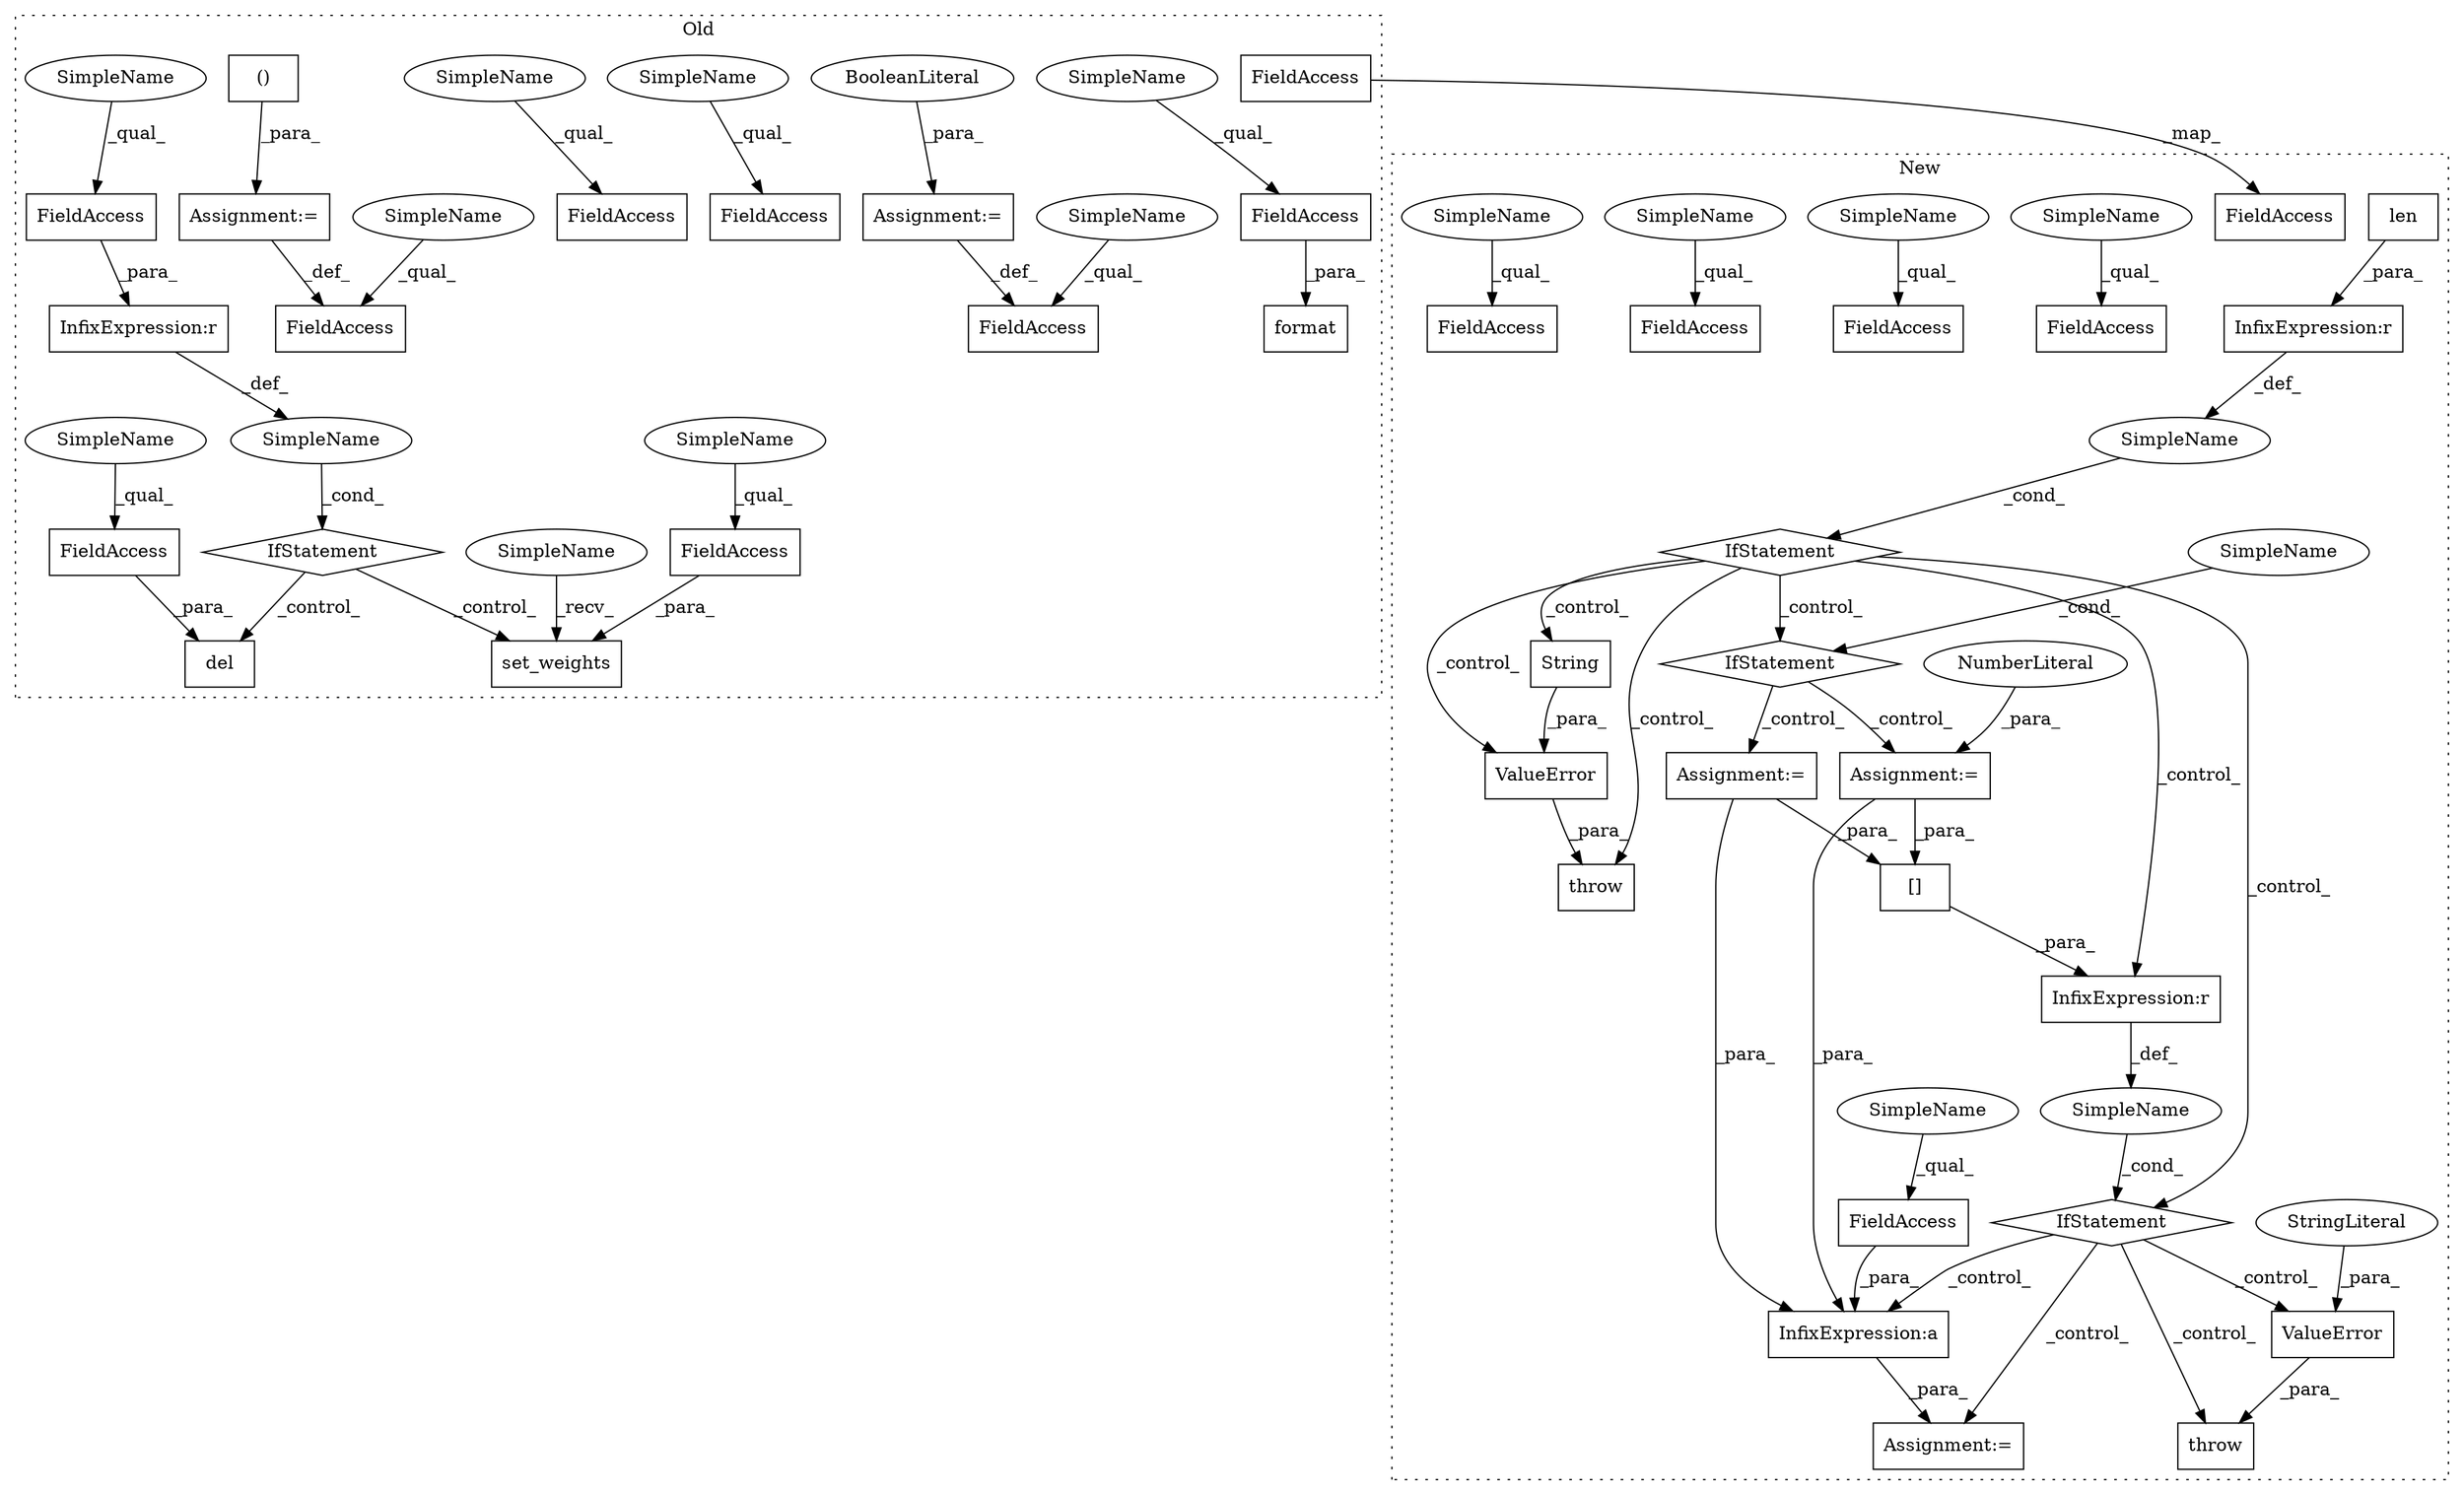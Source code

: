 digraph G {
subgraph cluster0 {
1 [label="del" a="32" s="8511,8535" l="4,1" shape="box"];
3 [label="FieldAccess" a="22" s="8515" l="20" shape="box"];
4 [label="IfStatement" a="25" s="8423,8455" l="4,2" shape="diamond"];
5 [label="set_weights" a="32" s="8470,8502" l="12,1" shape="box"];
6 [label="FieldAccess" a="22" s="8482" l="20" shape="box"];
9 [label="SimpleName" a="42" s="" l="" shape="ellipse"];
11 [label="InfixExpression:r" a="27" s="8447" l="4" shape="box"];
12 [label="FieldAccess" a="22" s="8427" l="20" shape="box"];
26 [label="FieldAccess" a="22" s="7905" l="12" shape="box"];
27 [label="()" a="106" s="7925" l="85" shape="box"];
31 [label="FieldAccess" a="22" s="8548" l="10" shape="box"];
32 [label="FieldAccess" a="22" s="7719" l="14" shape="box"];
33 [label="FieldAccess" a="22" s="7699" l="12" shape="box"];
34 [label="FieldAccess" a="22" s="8330" l="9" shape="box"];
37 [label="FieldAccess" a="22" s="8192" l="17" shape="box"];
41 [label="format" a="32" s="8323,8339" l="7,1" shape="box"];
44 [label="Assignment:=" a="7" s="8558" l="1" shape="box"];
45 [label="BooleanLiteral" a="9" s="8559" l="4" shape="ellipse"];
46 [label="Assignment:=" a="7" s="7917" l="8" shape="box"];
47 [label="SimpleName" a="42" s="8465" l="4" shape="ellipse"];
48 [label="SimpleName" a="42" s="8482" l="4" shape="ellipse"];
49 [label="SimpleName" a="42" s="8330" l="4" shape="ellipse"];
50 [label="SimpleName" a="42" s="7719" l="4" shape="ellipse"];
51 [label="SimpleName" a="42" s="7699" l="4" shape="ellipse"];
52 [label="SimpleName" a="42" s="8515" l="4" shape="ellipse"];
53 [label="SimpleName" a="42" s="8548" l="4" shape="ellipse"];
54 [label="SimpleName" a="42" s="8427" l="4" shape="ellipse"];
55 [label="SimpleName" a="42" s="7905" l="4" shape="ellipse"];
label = "Old";
style="dotted";
}
subgraph cluster1 {
2 [label="ValueError" a="32" s="13569,13671" l="11,1" shape="box"];
7 [label="IfStatement" a="25" s="13529,13553" l="4,2" shape="diamond"];
8 [label="SimpleName" a="42" s="" l="" shape="ellipse"];
10 [label="InfixExpression:r" a="27" s="13549" l="3" shape="box"];
13 [label="throw" a="53" s="13563" l="6" shape="box"];
14 [label="String" a="32" s="13652,13670" l="7,1" shape="box"];
15 [label="IfStatement" a="25" s="13684,13724" l="4,2" shape="diamond"];
16 [label="Assignment:=" a="7" s="14174" l="6" shape="box"];
17 [label="IfStatement" a="25" s="13796,13833" l="4,2" shape="diamond"];
18 [label="len" a="32" s="13533,13548" l="4,1" shape="box"];
19 [label="ValueError" a="32" s="13849,13951" l="11,1" shape="box"];
20 [label="InfixExpression:a" a="27" s="14230" l="3" shape="box"];
21 [label="SimpleName" a="42" s="" l="" shape="ellipse"];
22 [label="StringLiteral" a="45" s="13860" l="91" shape="ellipse"];
23 [label="InfixExpression:r" a="27" s="13825" l="4" shape="box"];
24 [label="FieldAccess" a="22" s="14209" l="21" shape="box"];
25 [label="FieldAccess" a="22" s="14256" l="12" shape="box"];
28 [label="FieldAccess" a="22" s="14124" l="21" shape="box"];
29 [label="FieldAccess" a="22" s="14611" l="13" shape="box"];
30 [label="FieldAccess" a="22" s="14575" l="25" shape="box"];
35 [label="SimpleName" a="42" s="" l="" shape="ellipse"];
36 [label="Assignment:=" a="7" s="13746" l="1" shape="box"];
38 [label="FieldAccess" a="22" s="14382" l="26" shape="box"];
39 [label="NumberLiteral" a="34" s="13747" l="1" shape="ellipse"];
40 [label="[]" a="2" s="13800,13824" l="12,1" shape="box"];
42 [label="throw" a="53" s="13843" l="6" shape="box"];
43 [label="Assignment:=" a="7" s="13782" l="1" shape="box"];
56 [label="SimpleName" a="42" s="14124" l="4" shape="ellipse"];
57 [label="SimpleName" a="42" s="14209" l="4" shape="ellipse"];
58 [label="SimpleName" a="42" s="14611" l="4" shape="ellipse"];
59 [label="SimpleName" a="42" s="14575" l="4" shape="ellipse"];
60 [label="SimpleName" a="42" s="14256" l="4" shape="ellipse"];
label = "New";
style="dotted";
}
2 -> 13 [label="_para_"];
3 -> 1 [label="_para_"];
4 -> 1 [label="_control_"];
4 -> 5 [label="_control_"];
6 -> 5 [label="_para_"];
7 -> 23 [label="_control_"];
7 -> 13 [label="_control_"];
7 -> 2 [label="_control_"];
7 -> 15 [label="_control_"];
7 -> 17 [label="_control_"];
7 -> 14 [label="_control_"];
8 -> 7 [label="_cond_"];
9 -> 4 [label="_cond_"];
10 -> 8 [label="_def_"];
11 -> 9 [label="_def_"];
12 -> 11 [label="_para_"];
14 -> 2 [label="_para_"];
15 -> 43 [label="_control_"];
15 -> 36 [label="_control_"];
17 -> 20 [label="_control_"];
17 -> 19 [label="_control_"];
17 -> 16 [label="_control_"];
17 -> 42 [label="_control_"];
18 -> 10 [label="_para_"];
19 -> 42 [label="_para_"];
20 -> 16 [label="_para_"];
21 -> 17 [label="_cond_"];
22 -> 19 [label="_para_"];
23 -> 21 [label="_def_"];
24 -> 20 [label="_para_"];
27 -> 46 [label="_para_"];
34 -> 41 [label="_para_"];
35 -> 15 [label="_cond_"];
36 -> 40 [label="_para_"];
36 -> 20 [label="_para_"];
37 -> 38 [label="_map_"];
39 -> 36 [label="_para_"];
40 -> 23 [label="_para_"];
43 -> 20 [label="_para_"];
43 -> 40 [label="_para_"];
44 -> 31 [label="_def_"];
45 -> 44 [label="_para_"];
46 -> 26 [label="_def_"];
47 -> 5 [label="_recv_"];
48 -> 6 [label="_qual_"];
49 -> 34 [label="_qual_"];
50 -> 32 [label="_qual_"];
51 -> 33 [label="_qual_"];
52 -> 3 [label="_qual_"];
53 -> 31 [label="_qual_"];
54 -> 12 [label="_qual_"];
55 -> 26 [label="_qual_"];
56 -> 28 [label="_qual_"];
57 -> 24 [label="_qual_"];
58 -> 29 [label="_qual_"];
59 -> 30 [label="_qual_"];
60 -> 25 [label="_qual_"];
}